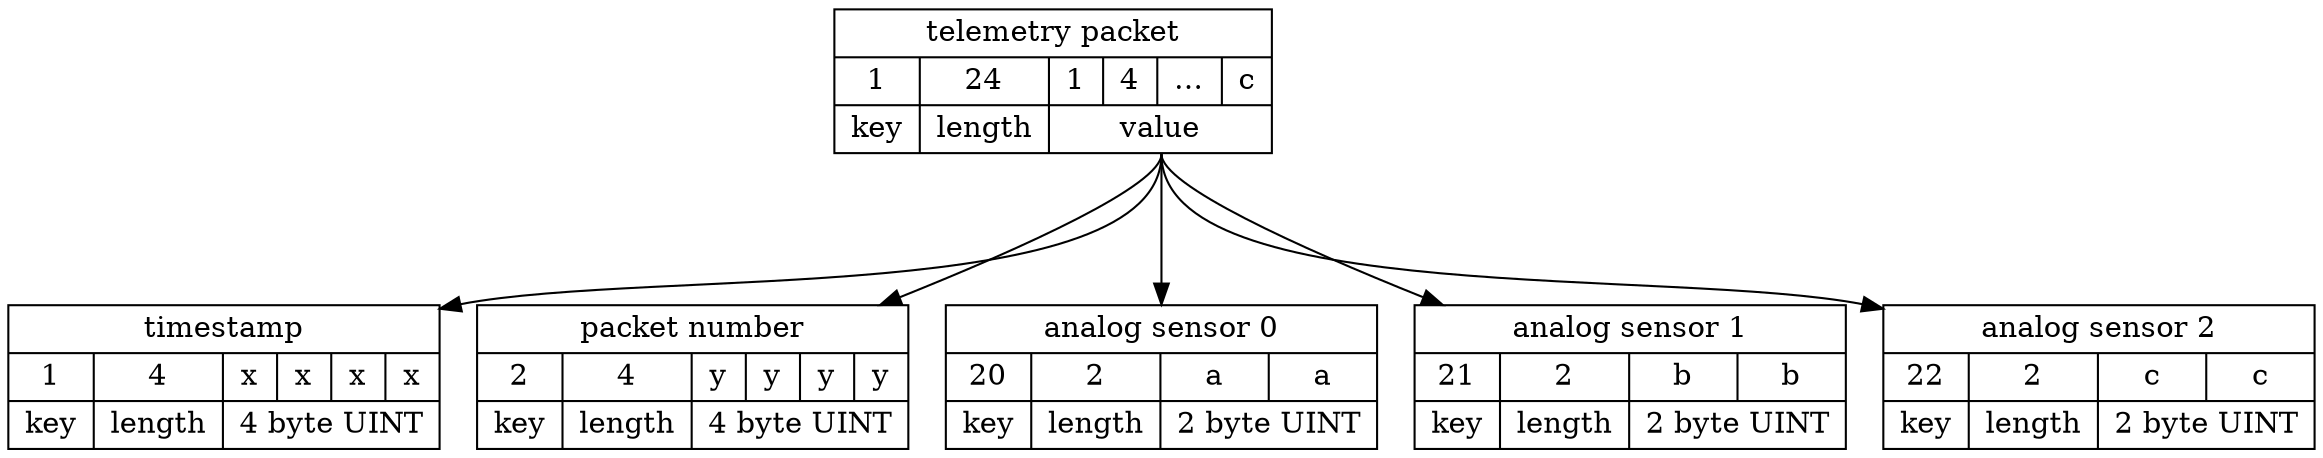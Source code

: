 digraph g {
ranksep=1;
node [shape = record,height=.1];
node0[label = "{telemetry packet|{ {1|key} | {24|length} | {{1|4|…|c} | <V>value}}}"];
node1[label = "{timestamp|{ {1|key} | {4|length} | {{x|x|x|x} | 4 byte UINT}}}"];
node2[label = "{packet number|{ {2|key} | {4|length} | {{y|y|y|y} | 4 byte UINT}}}"];
node20[label = "{analog sensor 0|{ {20|key} | {2|length} | {{a|a} | 2 byte UINT}}}"];
node21[label = "{analog sensor 1|{ {21|key} | {2|length} | {{b|b} | 2 byte UINT}}}"];
node22[label = "{analog sensor 2|{ {22|key} | {2|length} | {{c|c} | 2 byte UINT}}}"];


node0:V:s -> node1;
node0:V:s -> node2;
node0:V -> node20;
node0:V:s -> node21;
node0:V:s -> node22;
}
